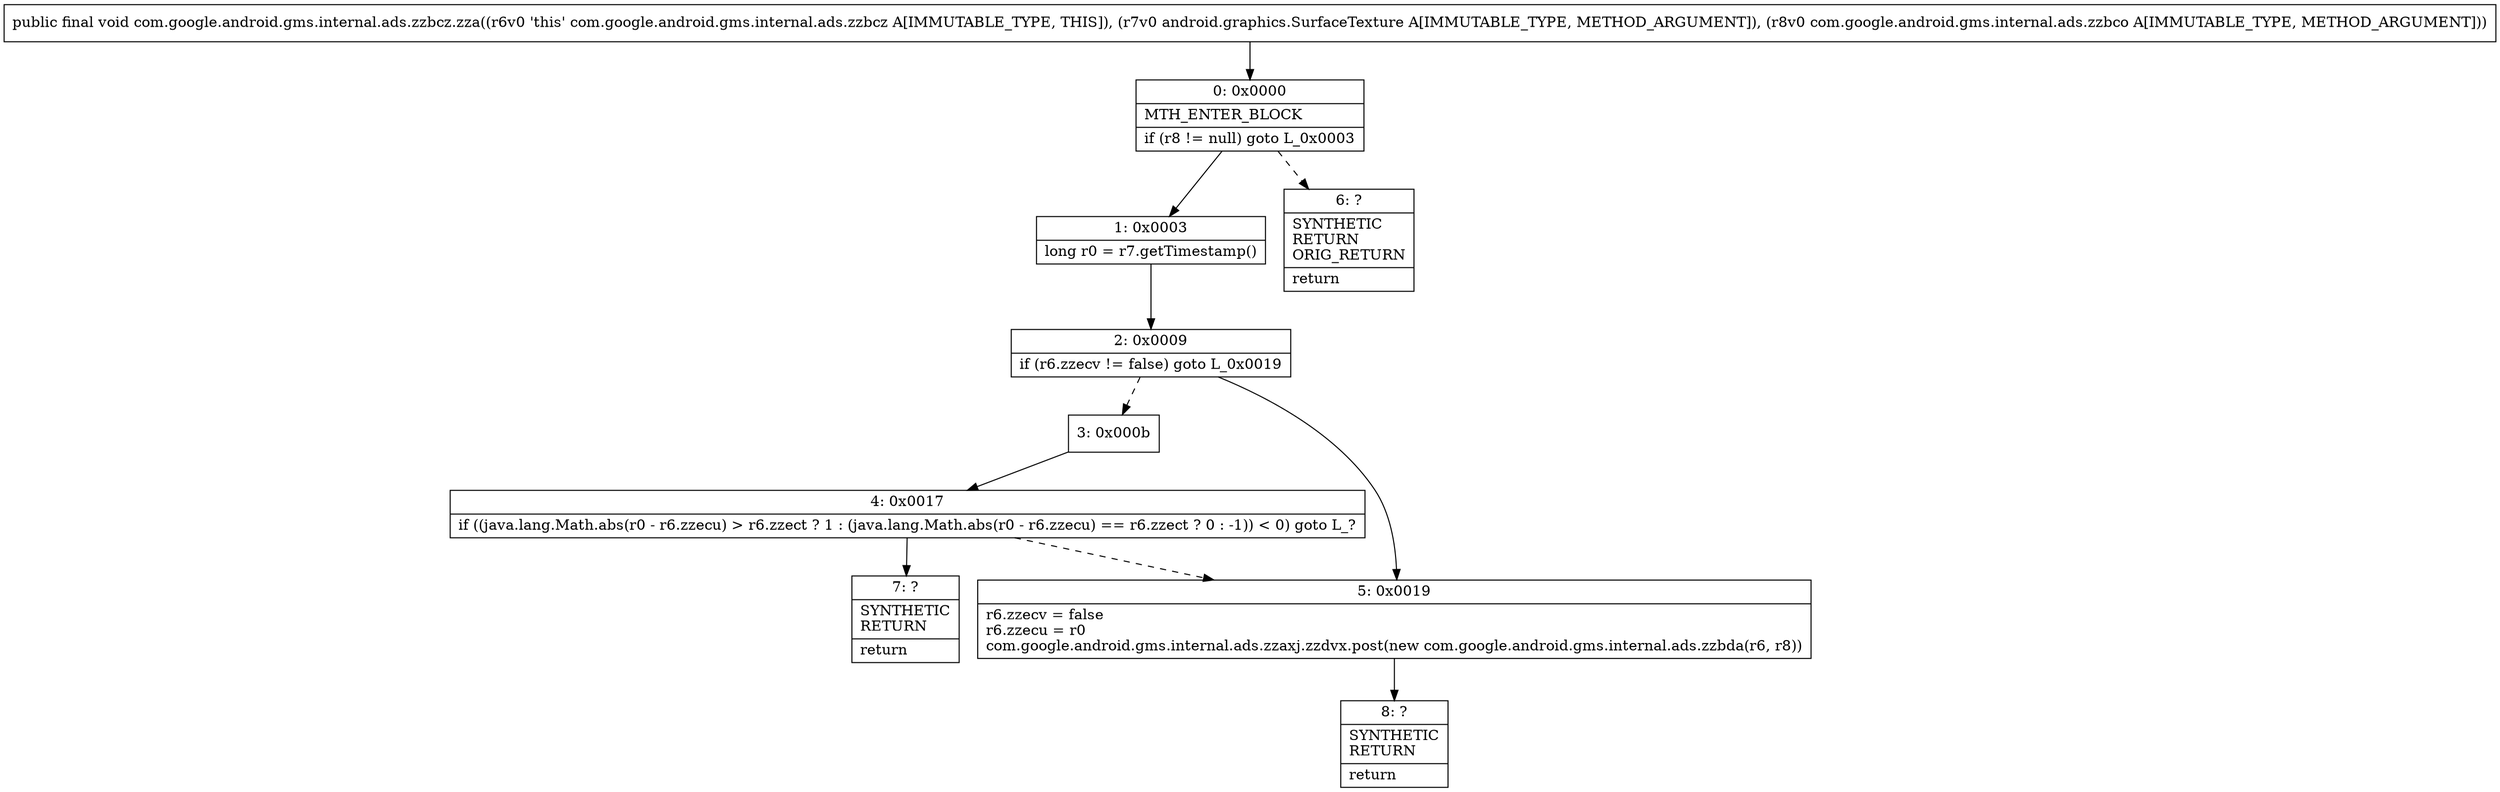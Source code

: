 digraph "CFG forcom.google.android.gms.internal.ads.zzbcz.zza(Landroid\/graphics\/SurfaceTexture;Lcom\/google\/android\/gms\/internal\/ads\/zzbco;)V" {
Node_0 [shape=record,label="{0\:\ 0x0000|MTH_ENTER_BLOCK\l|if (r8 != null) goto L_0x0003\l}"];
Node_1 [shape=record,label="{1\:\ 0x0003|long r0 = r7.getTimestamp()\l}"];
Node_2 [shape=record,label="{2\:\ 0x0009|if (r6.zzecv != false) goto L_0x0019\l}"];
Node_3 [shape=record,label="{3\:\ 0x000b}"];
Node_4 [shape=record,label="{4\:\ 0x0017|if ((java.lang.Math.abs(r0 \- r6.zzecu) \> r6.zzect ? 1 : (java.lang.Math.abs(r0 \- r6.zzecu) == r6.zzect ? 0 : \-1)) \< 0) goto L_?\l}"];
Node_5 [shape=record,label="{5\:\ 0x0019|r6.zzecv = false\lr6.zzecu = r0\lcom.google.android.gms.internal.ads.zzaxj.zzdvx.post(new com.google.android.gms.internal.ads.zzbda(r6, r8))\l}"];
Node_6 [shape=record,label="{6\:\ ?|SYNTHETIC\lRETURN\lORIG_RETURN\l|return\l}"];
Node_7 [shape=record,label="{7\:\ ?|SYNTHETIC\lRETURN\l|return\l}"];
Node_8 [shape=record,label="{8\:\ ?|SYNTHETIC\lRETURN\l|return\l}"];
MethodNode[shape=record,label="{public final void com.google.android.gms.internal.ads.zzbcz.zza((r6v0 'this' com.google.android.gms.internal.ads.zzbcz A[IMMUTABLE_TYPE, THIS]), (r7v0 android.graphics.SurfaceTexture A[IMMUTABLE_TYPE, METHOD_ARGUMENT]), (r8v0 com.google.android.gms.internal.ads.zzbco A[IMMUTABLE_TYPE, METHOD_ARGUMENT])) }"];
MethodNode -> Node_0;
Node_0 -> Node_1;
Node_0 -> Node_6[style=dashed];
Node_1 -> Node_2;
Node_2 -> Node_3[style=dashed];
Node_2 -> Node_5;
Node_3 -> Node_4;
Node_4 -> Node_5[style=dashed];
Node_4 -> Node_7;
Node_5 -> Node_8;
}

